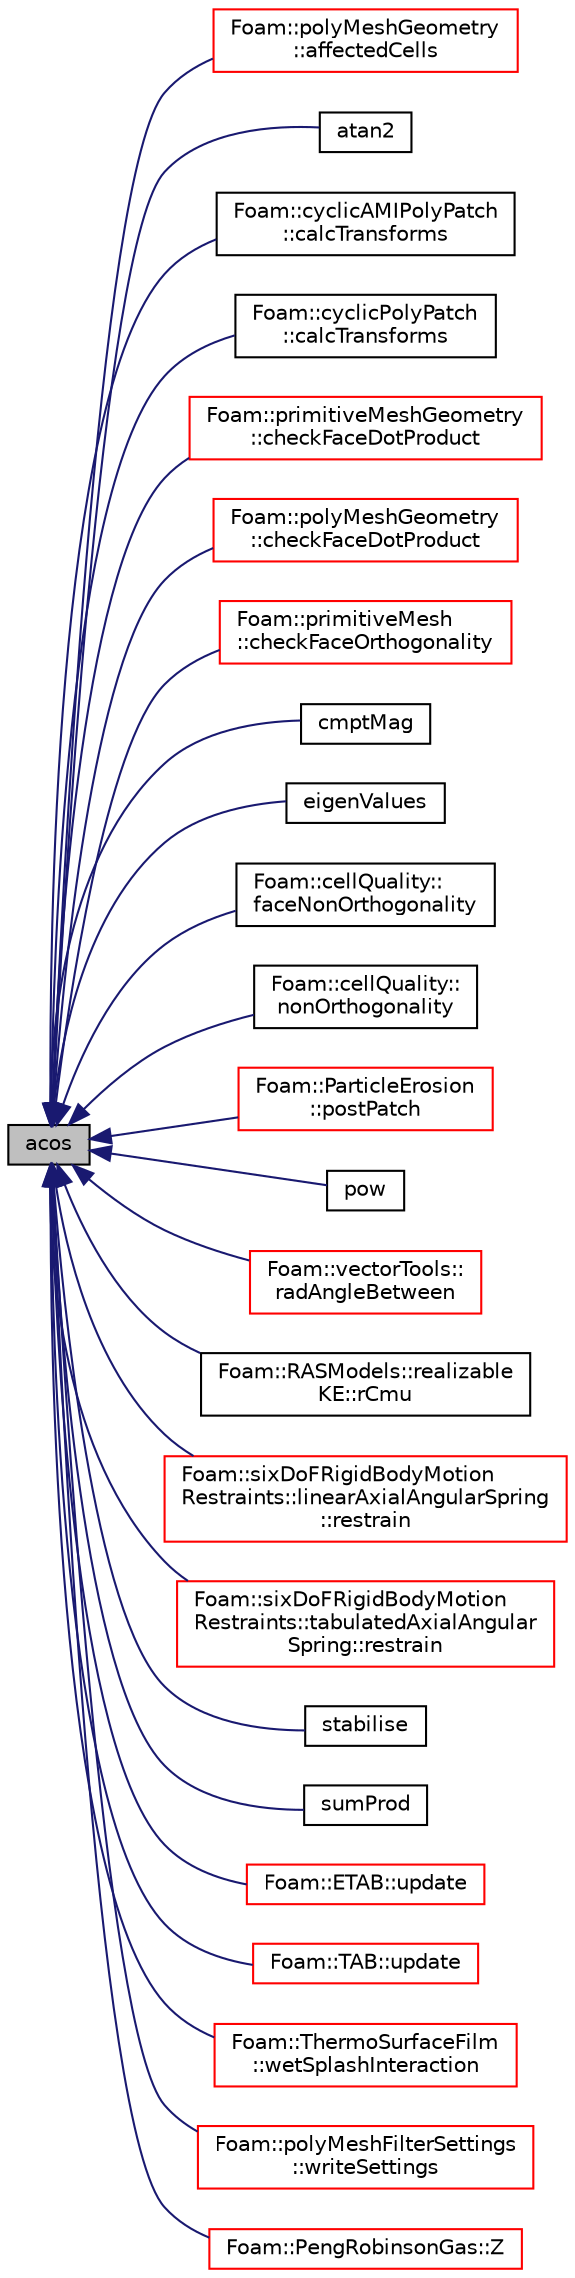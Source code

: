 digraph "acos"
{
  bgcolor="transparent";
  edge [fontname="Helvetica",fontsize="10",labelfontname="Helvetica",labelfontsize="10"];
  node [fontname="Helvetica",fontsize="10",shape=record];
  rankdir="LR";
  Node1 [label="acos",height=0.2,width=0.4,color="black", fillcolor="grey75", style="filled", fontcolor="black"];
  Node1 -> Node2 [dir="back",color="midnightblue",fontsize="10",style="solid",fontname="Helvetica"];
  Node2 [label="Foam::polyMeshGeometry\l::affectedCells",height=0.2,width=0.4,color="red",URL="$a01921.html#af5a651dc1cbf2df9601f576420a0cc3c",tooltip="Helper function: get affected cells from faces. "];
  Node1 -> Node3 [dir="back",color="midnightblue",fontsize="10",style="solid",fontname="Helvetica"];
  Node3 [label="atan2",height=0.2,width=0.4,color="black",URL="$a10733.html#ac4f658d3f23292db85ec6b618e5976e0"];
  Node1 -> Node4 [dir="back",color="midnightblue",fontsize="10",style="solid",fontname="Helvetica"];
  Node4 [label="Foam::cyclicAMIPolyPatch\l::calcTransforms",height=0.2,width=0.4,color="black",URL="$a00474.html#afb48497736bbafb1fbb000cd218d1779",tooltip="Recalculate the transformation tensors. "];
  Node1 -> Node5 [dir="back",color="midnightblue",fontsize="10",style="solid",fontname="Helvetica"];
  Node5 [label="Foam::cyclicPolyPatch\l::calcTransforms",height=0.2,width=0.4,color="black",URL="$a00484.html#afb48497736bbafb1fbb000cd218d1779",tooltip="Recalculate the transformation tensors. "];
  Node1 -> Node6 [dir="back",color="midnightblue",fontsize="10",style="solid",fontname="Helvetica"];
  Node6 [label="Foam::primitiveMeshGeometry\l::checkFaceDotProduct",height=0.2,width=0.4,color="red",URL="$a01970.html#abe689b0ea95babc2086677dec53f57f2"];
  Node1 -> Node7 [dir="back",color="midnightblue",fontsize="10",style="solid",fontname="Helvetica"];
  Node7 [label="Foam::polyMeshGeometry\l::checkFaceDotProduct",height=0.2,width=0.4,color="red",URL="$a01921.html#a5014e575335db939bc66eb2fe32ac48f",tooltip="See primitiveMesh. "];
  Node1 -> Node8 [dir="back",color="midnightblue",fontsize="10",style="solid",fontname="Helvetica"];
  Node8 [label="Foam::primitiveMesh\l::checkFaceOrthogonality",height=0.2,width=0.4,color="red",URL="$a01969.html#a53c93950456aabcf95d28e5892635876",tooltip="Check for non-orthogonality. "];
  Node1 -> Node9 [dir="back",color="midnightblue",fontsize="10",style="solid",fontname="Helvetica"];
  Node9 [label="cmptMag",height=0.2,width=0.4,color="black",URL="$a10733.html#a2b5bed0675a2a1c054a011f1ff5d73e8"];
  Node1 -> Node10 [dir="back",color="midnightblue",fontsize="10",style="solid",fontname="Helvetica"];
  Node10 [label="eigenValues",height=0.2,width=0.4,color="black",URL="$a10733.html#a439ae805cc773abe7c94178cce4f5ba3"];
  Node1 -> Node11 [dir="back",color="midnightblue",fontsize="10",style="solid",fontname="Helvetica"];
  Node11 [label="Foam::cellQuality::\lfaceNonOrthogonality",height=0.2,width=0.4,color="black",URL="$a00227.html#a21a608cd486c7e3bc5af038c6c177460",tooltip="Return face non-orthogonality. "];
  Node1 -> Node12 [dir="back",color="midnightblue",fontsize="10",style="solid",fontname="Helvetica"];
  Node12 [label="Foam::cellQuality::\lnonOrthogonality",height=0.2,width=0.4,color="black",URL="$a00227.html#a2aa3f51b03e59419499f9a21215b2a8f",tooltip="Return cell non-orthogonality. "];
  Node1 -> Node13 [dir="back",color="midnightblue",fontsize="10",style="solid",fontname="Helvetica"];
  Node13 [label="Foam::ParticleErosion\l::postPatch",height=0.2,width=0.4,color="red",URL="$a01777.html#a77147582d9be96def68967af52d9784b",tooltip="Post-patch hook. "];
  Node1 -> Node14 [dir="back",color="midnightblue",fontsize="10",style="solid",fontname="Helvetica"];
  Node14 [label="pow",height=0.2,width=0.4,color="black",URL="$a10733.html#ad204fcf4c745d7611215c46831dc9aad",tooltip="Power of a quaternion. "];
  Node1 -> Node15 [dir="back",color="midnightblue",fontsize="10",style="solid",fontname="Helvetica"];
  Node15 [label="Foam::vectorTools::\lradAngleBetween",height=0.2,width=0.4,color="red",URL="$a10826.html#a40e012ba4fce0239b9220edeae4f9cb2",tooltip="Calculate angle between a and b in radians. "];
  Node1 -> Node16 [dir="back",color="midnightblue",fontsize="10",style="solid",fontname="Helvetica"];
  Node16 [label="Foam::RASModels::realizable\lKE::rCmu",height=0.2,width=0.4,color="black",URL="$a02100.html#a1068a692df4f337ad061061d4c6b380d"];
  Node1 -> Node17 [dir="back",color="midnightblue",fontsize="10",style="solid",fontname="Helvetica"];
  Node17 [label="Foam::sixDoFRigidBodyMotion\lRestraints::linearAxialAngularSpring\l::restrain",height=0.2,width=0.4,color="red",URL="$a01334.html#a7fa713dfa7e7b8124d760266460acb1a",tooltip="Calculate the restraint position, force and moment. "];
  Node1 -> Node18 [dir="back",color="midnightblue",fontsize="10",style="solid",fontname="Helvetica"];
  Node18 [label="Foam::sixDoFRigidBodyMotion\lRestraints::tabulatedAxialAngular\lSpring::restrain",height=0.2,width=0.4,color="red",URL="$a02556.html#a7fa713dfa7e7b8124d760266460acb1a",tooltip="Calculate the restraint position, force and moment. "];
  Node1 -> Node19 [dir="back",color="midnightblue",fontsize="10",style="solid",fontname="Helvetica"];
  Node19 [label="stabilise",height=0.2,width=0.4,color="black",URL="$a10733.html#a5256ed0d7ec24b1876ba90c6ff1f8727"];
  Node1 -> Node20 [dir="back",color="midnightblue",fontsize="10",style="solid",fontname="Helvetica"];
  Node20 [label="sumProd",height=0.2,width=0.4,color="black",URL="$a10733.html#a5b480f6156c25bef4de87d86094e87ea"];
  Node1 -> Node21 [dir="back",color="midnightblue",fontsize="10",style="solid",fontname="Helvetica"];
  Node21 [label="Foam::ETAB::update",height=0.2,width=0.4,color="red",URL="$a00677.html#af86a08f997bc779309ec7d00e914e292",tooltip="Update the parcel properties. "];
  Node1 -> Node22 [dir="back",color="midnightblue",fontsize="10",style="solid",fontname="Helvetica"];
  Node22 [label="Foam::TAB::update",height=0.2,width=0.4,color="red",URL="$a02548.html#af86a08f997bc779309ec7d00e914e292",tooltip="Update the parcel diameter. "];
  Node1 -> Node23 [dir="back",color="midnightblue",fontsize="10",style="solid",fontname="Helvetica"];
  Node23 [label="Foam::ThermoSurfaceFilm\l::wetSplashInteraction",height=0.2,width=0.4,color="red",URL="$a02603.html#a54737f64c69d02714946a7aa0f5a0f38",tooltip="Parcel interaction with wetted surface. "];
  Node1 -> Node24 [dir="back",color="midnightblue",fontsize="10",style="solid",fontname="Helvetica"];
  Node24 [label="Foam::polyMeshFilterSettings\l::writeSettings",height=0.2,width=0.4,color="red",URL="$a01920.html#abe3c585a1ab081cb386fb7c90e2bdb8c",tooltip="Write the settings to a stream. "];
  Node1 -> Node25 [dir="back",color="midnightblue",fontsize="10",style="solid",fontname="Helvetica"];
  Node25 [label="Foam::PengRobinsonGas::Z",height=0.2,width=0.4,color="red",URL="$a01829.html#adf30d0e22c41a1f4d3a6e2d7a9443c7a",tooltip="Return compression factor [-]. "];
}
